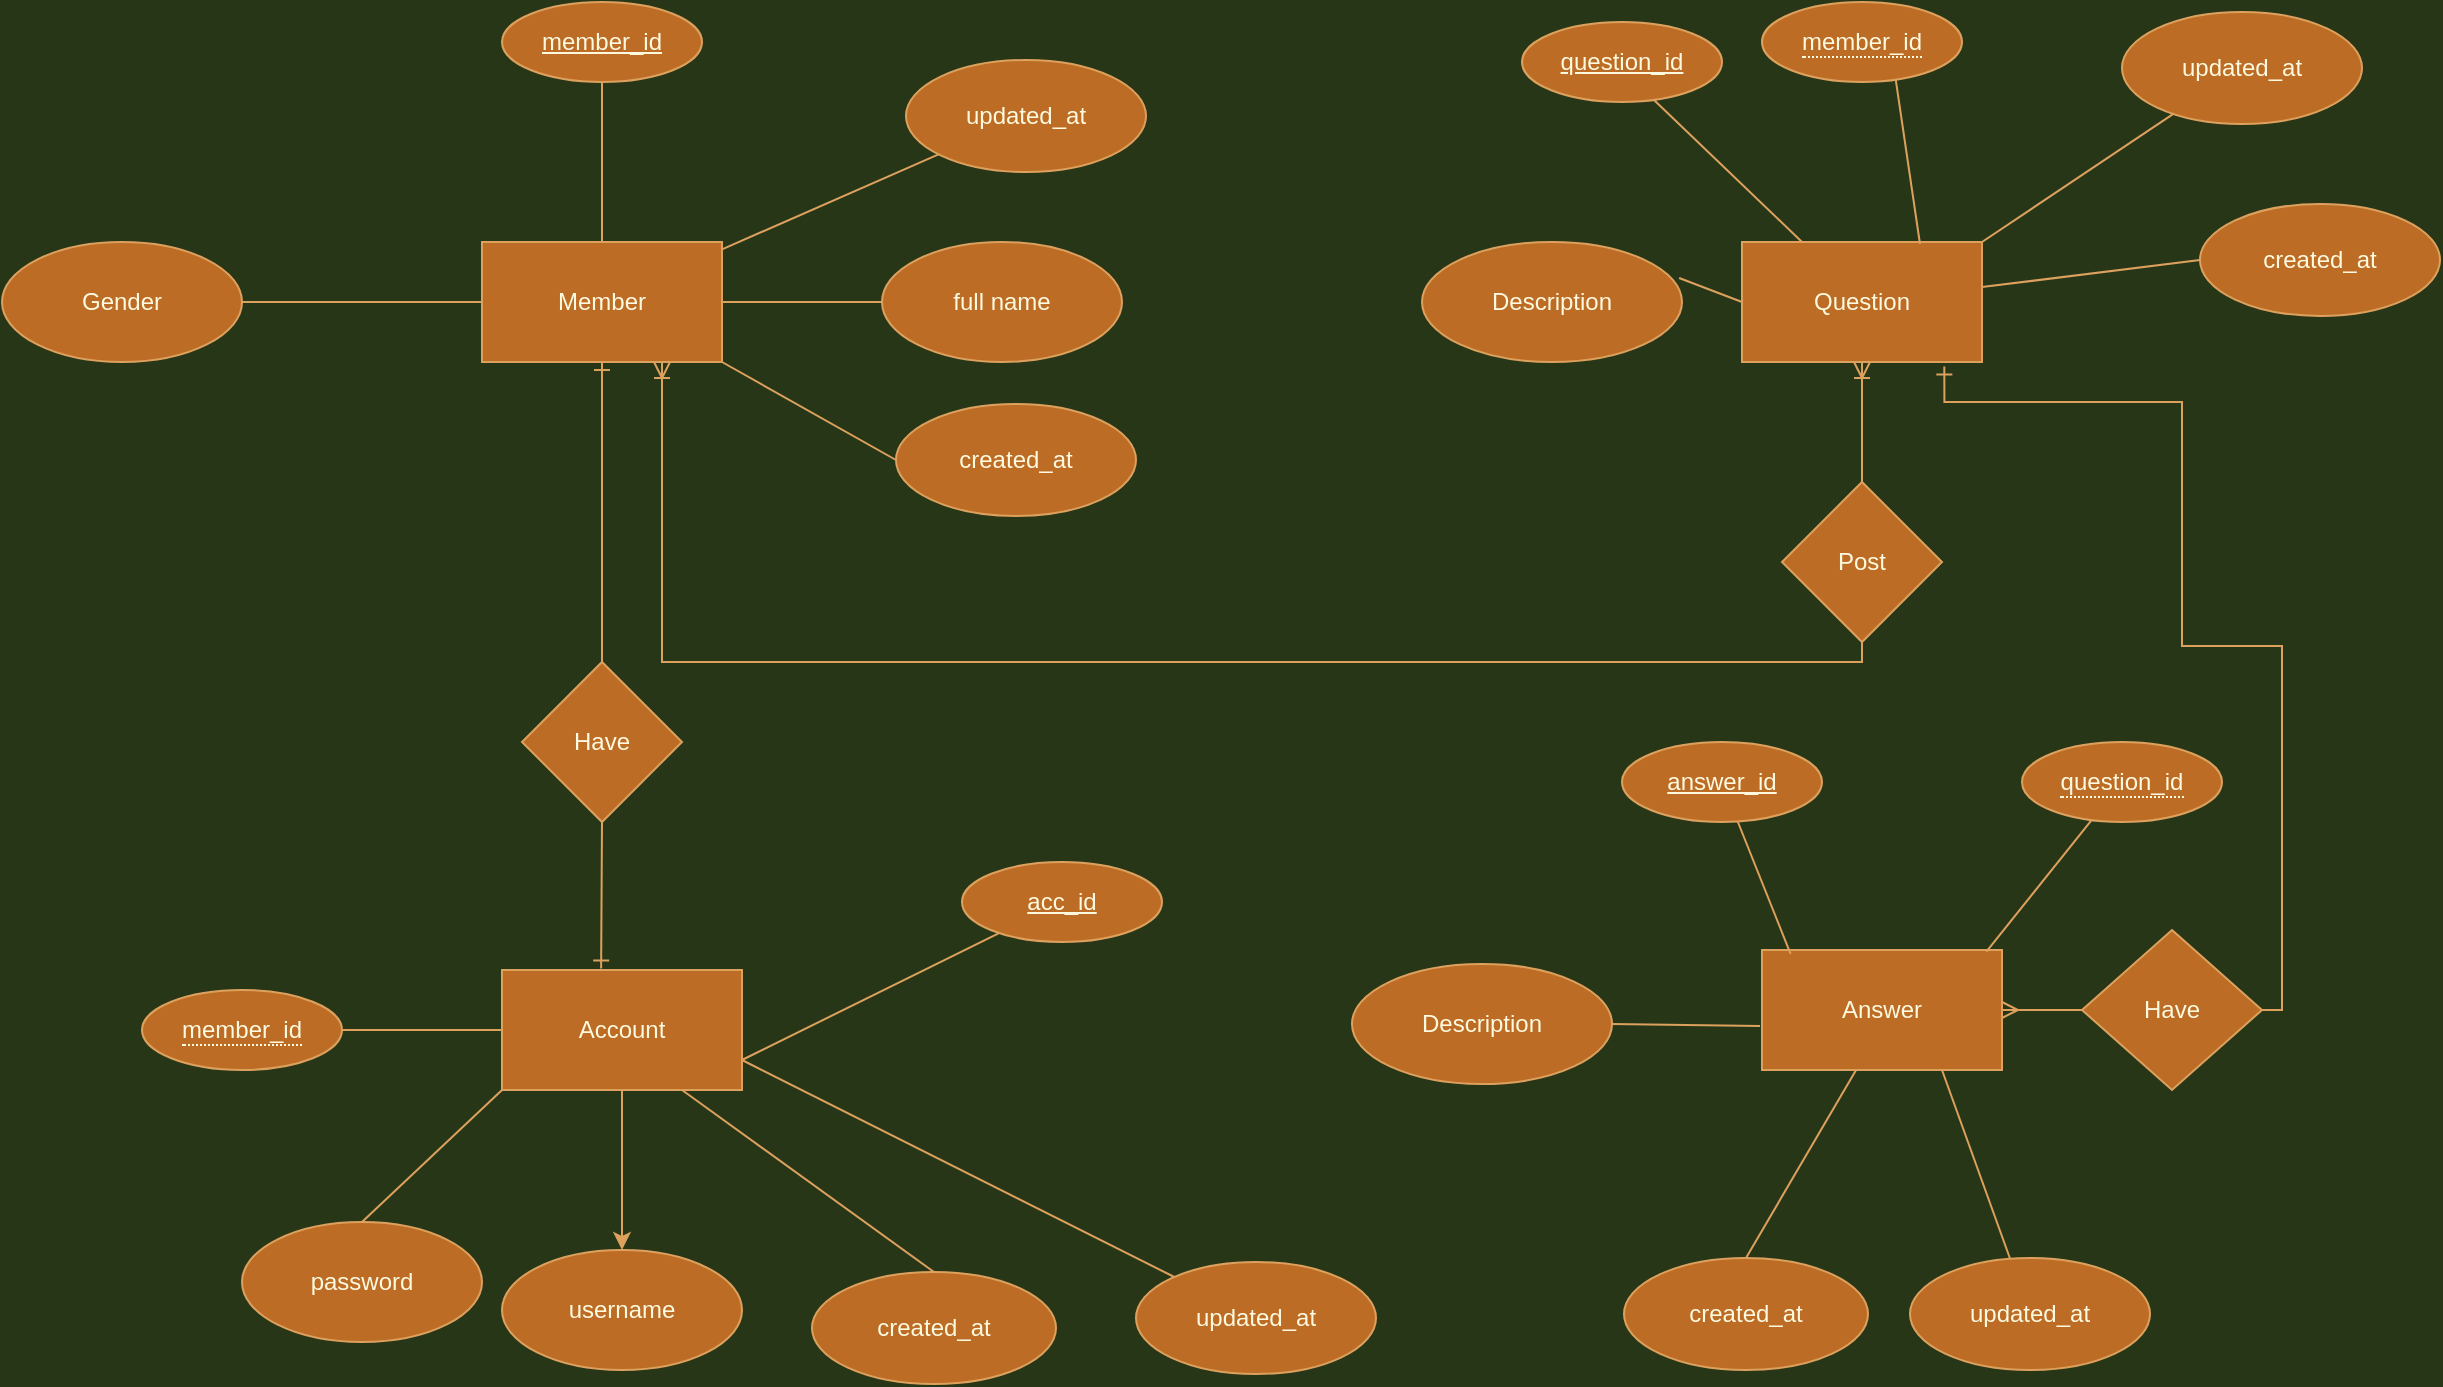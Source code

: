 <mxfile version="20.3.0" type="device"><diagram id="TpfQqqrfPyLulLzcNpLo" name="Page-1"><mxGraphModel dx="2425" dy="1075" grid="0" gridSize="10" guides="1" tooltips="1" connect="1" arrows="1" fold="1" page="1" pageScale="1" pageWidth="850" pageHeight="1100" background="#283618" math="0" shadow="0"><root><mxCell id="0"/><mxCell id="1" parent="0"/><mxCell id="N3mUAG9GsW8IeaY2xZnc-1" value="Member" style="rounded=0;whiteSpace=wrap;html=1;fillColor=#BC6C25;strokeColor=#DDA15E;fontColor=#FEFAE0;" vertex="1" parent="1"><mxGeometry x="110" y="240" width="120" height="60" as="geometry"/></mxCell><mxCell id="N3mUAG9GsW8IeaY2xZnc-4" value="member_id" style="ellipse;whiteSpace=wrap;html=1;align=center;fontStyle=4;fillColor=#BC6C25;strokeColor=#DDA15E;fontColor=#FEFAE0;" vertex="1" parent="1"><mxGeometry x="120" y="120" width="100" height="40" as="geometry"/></mxCell><mxCell id="N3mUAG9GsW8IeaY2xZnc-5" value="full name" style="ellipse;whiteSpace=wrap;html=1;rounded=0;fillColor=#BC6C25;strokeColor=#DDA15E;fontColor=#FEFAE0;" vertex="1" parent="1"><mxGeometry x="310" y="240" width="120" height="60" as="geometry"/></mxCell><mxCell id="N3mUAG9GsW8IeaY2xZnc-7" value="Gender" style="ellipse;whiteSpace=wrap;html=1;rounded=0;fillColor=#BC6C25;strokeColor=#DDA15E;fontColor=#FEFAE0;" vertex="1" parent="1"><mxGeometry x="-130" y="240" width="120" height="60" as="geometry"/></mxCell><mxCell id="N3mUAG9GsW8IeaY2xZnc-11" value="Have" style="rhombus;whiteSpace=wrap;html=1;rounded=0;fillColor=#BC6C25;strokeColor=#DDA15E;fontColor=#FEFAE0;" vertex="1" parent="1"><mxGeometry x="130" y="450" width="80" height="80" as="geometry"/></mxCell><mxCell id="N3mUAG9GsW8IeaY2xZnc-19" value="" style="edgeStyle=orthogonalEdgeStyle;rounded=0;orthogonalLoop=1;jettySize=auto;html=1;labelBackgroundColor=#283618;strokeColor=#DDA15E;fontColor=#FEFAE0;" edge="1" parent="1" source="N3mUAG9GsW8IeaY2xZnc-13" target="N3mUAG9GsW8IeaY2xZnc-18"><mxGeometry relative="1" as="geometry"/></mxCell><mxCell id="N3mUAG9GsW8IeaY2xZnc-13" value="Account" style="whiteSpace=wrap;html=1;rounded=0;fillColor=#BC6C25;strokeColor=#DDA15E;fontColor=#FEFAE0;" vertex="1" parent="1"><mxGeometry x="120" y="604" width="120" height="60" as="geometry"/></mxCell><mxCell id="N3mUAG9GsW8IeaY2xZnc-17" value="acc_id" style="ellipse;whiteSpace=wrap;html=1;align=center;fontStyle=4;fillColor=#BC6C25;strokeColor=#DDA15E;fontColor=#FEFAE0;" vertex="1" parent="1"><mxGeometry x="350" y="550" width="100" height="40" as="geometry"/></mxCell><mxCell id="N3mUAG9GsW8IeaY2xZnc-18" value="username" style="ellipse;whiteSpace=wrap;html=1;rounded=0;fillColor=#BC6C25;strokeColor=#DDA15E;fontColor=#FEFAE0;" vertex="1" parent="1"><mxGeometry x="120" y="744" width="120" height="60" as="geometry"/></mxCell><mxCell id="N3mUAG9GsW8IeaY2xZnc-20" value="password" style="ellipse;whiteSpace=wrap;html=1;rounded=0;fillColor=#BC6C25;strokeColor=#DDA15E;fontColor=#FEFAE0;" vertex="1" parent="1"><mxGeometry x="-10" y="730" width="120" height="60" as="geometry"/></mxCell><mxCell id="N3mUAG9GsW8IeaY2xZnc-26" value="" style="edgeStyle=orthogonalEdgeStyle;fontSize=12;html=1;endArrow=ERone;endFill=1;rounded=0;elbow=vertical;exitX=0.5;exitY=0;exitDx=0;exitDy=0;entryX=0.5;entryY=1;entryDx=0;entryDy=0;labelBackgroundColor=#283618;strokeColor=#DDA15E;fontColor=#FEFAE0;" edge="1" parent="1" source="N3mUAG9GsW8IeaY2xZnc-11" target="N3mUAG9GsW8IeaY2xZnc-1"><mxGeometry width="100" height="100" relative="1" as="geometry"><mxPoint x="340" y="590" as="sourcePoint"/><mxPoint x="170" y="310" as="targetPoint"/></mxGeometry></mxCell><mxCell id="N3mUAG9GsW8IeaY2xZnc-27" value="" style="fontSize=12;html=1;endArrow=ERone;endFill=1;rounded=0;elbow=vertical;exitX=0.5;exitY=1;exitDx=0;exitDy=0;entryX=0.413;entryY=-0.012;entryDx=0;entryDy=0;entryPerimeter=0;labelBackgroundColor=#283618;strokeColor=#DDA15E;fontColor=#FEFAE0;" edge="1" parent="1" source="N3mUAG9GsW8IeaY2xZnc-11" target="N3mUAG9GsW8IeaY2xZnc-13"><mxGeometry width="100" height="100" relative="1" as="geometry"><mxPoint x="170" y="540" as="sourcePoint"/><mxPoint x="170" y="600" as="targetPoint"/></mxGeometry></mxCell><mxCell id="N3mUAG9GsW8IeaY2xZnc-30" value="&lt;span style=&quot;border-bottom: 1px dotted&quot;&gt;member_id&lt;/span&gt;" style="ellipse;whiteSpace=wrap;html=1;align=center;fillColor=#BC6C25;strokeColor=#DDA15E;fontColor=#FEFAE0;" vertex="1" parent="1"><mxGeometry x="-60" y="614" width="100" height="40" as="geometry"/></mxCell><mxCell id="N3mUAG9GsW8IeaY2xZnc-34" value="Question" style="rounded=0;whiteSpace=wrap;html=1;fillColor=#BC6C25;strokeColor=#DDA15E;fontColor=#FEFAE0;" vertex="1" parent="1"><mxGeometry x="740" y="240" width="120" height="60" as="geometry"/></mxCell><mxCell id="N3mUAG9GsW8IeaY2xZnc-40" value="&lt;span style=&quot;border-bottom: 1px dotted&quot;&gt;member_id&lt;/span&gt;" style="ellipse;whiteSpace=wrap;html=1;align=center;fillColor=#BC6C25;strokeColor=#DDA15E;fontColor=#FEFAE0;" vertex="1" parent="1"><mxGeometry x="750" y="120" width="100" height="40" as="geometry"/></mxCell><mxCell id="N3mUAG9GsW8IeaY2xZnc-41" value="" style="edgeStyle=orthogonalEdgeStyle;fontSize=12;html=1;endArrow=ERoneToMany;endFill=0;startArrow=none;rounded=0;elbow=vertical;exitX=0.5;exitY=0;exitDx=0;exitDy=0;labelBackgroundColor=#283618;strokeColor=#DDA15E;fontColor=#FEFAE0;" edge="1" parent="1" source="N3mUAG9GsW8IeaY2xZnc-42"><mxGeometry width="100" height="100" relative="1" as="geometry"><mxPoint x="800" y="420" as="sourcePoint"/><mxPoint x="800" y="300" as="targetPoint"/></mxGeometry></mxCell><mxCell id="N3mUAG9GsW8IeaY2xZnc-42" value="Post" style="rhombus;whiteSpace=wrap;html=1;rounded=0;fillColor=#BC6C25;strokeColor=#DDA15E;fontColor=#FEFAE0;" vertex="1" parent="1"><mxGeometry x="760" y="360" width="80" height="80" as="geometry"/></mxCell><mxCell id="N3mUAG9GsW8IeaY2xZnc-44" value="" style="edgeStyle=orthogonalEdgeStyle;fontSize=12;html=1;endArrow=none;endFill=1;startArrow=ERoneToMany;rounded=0;elbow=vertical;exitX=0.75;exitY=1;exitDx=0;exitDy=0;startFill=0;labelBackgroundColor=#283618;strokeColor=#DDA15E;fontColor=#FEFAE0;" edge="1" parent="1" source="N3mUAG9GsW8IeaY2xZnc-1" target="N3mUAG9GsW8IeaY2xZnc-42"><mxGeometry width="100" height="100" relative="1" as="geometry"><mxPoint x="200" y="330" as="sourcePoint"/><mxPoint x="800" y="300" as="targetPoint"/><Array as="points"><mxPoint x="200" y="450"/><mxPoint x="800" y="450"/></Array></mxGeometry></mxCell><mxCell id="N3mUAG9GsW8IeaY2xZnc-45" value="Description" style="ellipse;whiteSpace=wrap;html=1;rounded=0;fillColor=#BC6C25;strokeColor=#DDA15E;fontColor=#FEFAE0;" vertex="1" parent="1"><mxGeometry x="580" y="240" width="130" height="60" as="geometry"/></mxCell><mxCell id="N3mUAG9GsW8IeaY2xZnc-49" value="question_id" style="ellipse;whiteSpace=wrap;html=1;align=center;fontStyle=4;fillColor=#BC6C25;strokeColor=#DDA15E;fontColor=#FEFAE0;" vertex="1" parent="1"><mxGeometry x="630" y="130" width="100" height="40" as="geometry"/></mxCell><mxCell id="N3mUAG9GsW8IeaY2xZnc-51" value="Answer" style="rounded=0;whiteSpace=wrap;html=1;fillColor=#BC6C25;strokeColor=#DDA15E;fontColor=#FEFAE0;" vertex="1" parent="1"><mxGeometry x="750" y="594" width="120" height="60" as="geometry"/></mxCell><mxCell id="N3mUAG9GsW8IeaY2xZnc-52" value="&lt;span style=&quot;border-bottom: 1px dotted&quot;&gt;question_id&lt;/span&gt;" style="ellipse;whiteSpace=wrap;html=1;align=center;fillColor=#BC6C25;strokeColor=#DDA15E;fontColor=#FEFAE0;" vertex="1" parent="1"><mxGeometry x="880" y="490" width="100" height="40" as="geometry"/></mxCell><mxCell id="N3mUAG9GsW8IeaY2xZnc-53" value="answer_id" style="ellipse;whiteSpace=wrap;html=1;align=center;fontStyle=4;fillColor=#BC6C25;strokeColor=#DDA15E;fontColor=#FEFAE0;" vertex="1" parent="1"><mxGeometry x="680" y="490" width="100" height="40" as="geometry"/></mxCell><mxCell id="N3mUAG9GsW8IeaY2xZnc-56" value="Description" style="ellipse;whiteSpace=wrap;html=1;rounded=0;fillColor=#BC6C25;strokeColor=#DDA15E;fontColor=#FEFAE0;" vertex="1" parent="1"><mxGeometry x="545" y="601" width="130" height="60" as="geometry"/></mxCell><mxCell id="N3mUAG9GsW8IeaY2xZnc-59" value="" style="edgeStyle=entityRelationEdgeStyle;fontSize=12;html=1;endArrow=ERmany;rounded=0;elbow=vertical;entryX=1;entryY=0.5;entryDx=0;entryDy=0;labelBackgroundColor=#283618;strokeColor=#DDA15E;fontColor=#FEFAE0;" edge="1" parent="1" source="N3mUAG9GsW8IeaY2xZnc-60" target="N3mUAG9GsW8IeaY2xZnc-51"><mxGeometry width="100" height="100" relative="1" as="geometry"><mxPoint x="960" y="660" as="sourcePoint"/><mxPoint x="580" y="350" as="targetPoint"/></mxGeometry></mxCell><mxCell id="N3mUAG9GsW8IeaY2xZnc-60" value="Have" style="rhombus;whiteSpace=wrap;html=1;rounded=0;fillColor=#BC6C25;strokeColor=#DDA15E;fontColor=#FEFAE0;" vertex="1" parent="1"><mxGeometry x="910" y="584" width="90" height="80" as="geometry"/></mxCell><mxCell id="N3mUAG9GsW8IeaY2xZnc-61" value="" style="edgeStyle=orthogonalEdgeStyle;fontSize=12;html=1;endArrow=ERone;endFill=1;rounded=0;elbow=vertical;entryX=0.843;entryY=1.037;entryDx=0;entryDy=0;exitX=1;exitY=0.5;exitDx=0;exitDy=0;entryPerimeter=0;labelBackgroundColor=#283618;strokeColor=#DDA15E;fontColor=#FEFAE0;" edge="1" parent="1" source="N3mUAG9GsW8IeaY2xZnc-60" target="N3mUAG9GsW8IeaY2xZnc-34"><mxGeometry width="100" height="100" relative="1" as="geometry"><mxPoint x="690" y="450" as="sourcePoint"/><mxPoint x="790" y="350" as="targetPoint"/><Array as="points"><mxPoint x="1010" y="624"/><mxPoint x="1010" y="442"/><mxPoint x="960" y="442"/><mxPoint x="960" y="320"/><mxPoint x="841" y="320"/></Array></mxGeometry></mxCell><mxCell id="N3mUAG9GsW8IeaY2xZnc-63" value="created_at" style="ellipse;whiteSpace=wrap;html=1;rounded=0;fillColor=#BC6C25;strokeColor=#DDA15E;fontColor=#FEFAE0;" vertex="1" parent="1"><mxGeometry x="317" y="321" width="120" height="56" as="geometry"/></mxCell><mxCell id="N3mUAG9GsW8IeaY2xZnc-64" value="updated_at" style="ellipse;whiteSpace=wrap;html=1;rounded=0;fillColor=#BC6C25;strokeColor=#DDA15E;fontColor=#FEFAE0;" vertex="1" parent="1"><mxGeometry x="322" y="149" width="120" height="56" as="geometry"/></mxCell><mxCell id="N3mUAG9GsW8IeaY2xZnc-65" value="" style="endArrow=none;html=1;rounded=0;shadow=0;elbow=vertical;labelBackgroundColor=#283618;strokeColor=#DDA15E;fontColor=#FEFAE0;" edge="1" parent="1" source="N3mUAG9GsW8IeaY2xZnc-1" target="N3mUAG9GsW8IeaY2xZnc-64"><mxGeometry relative="1" as="geometry"><mxPoint x="421" y="469" as="sourcePoint"/><mxPoint x="581" y="469" as="targetPoint"/></mxGeometry></mxCell><mxCell id="N3mUAG9GsW8IeaY2xZnc-66" value="" style="endArrow=none;html=1;rounded=0;shadow=0;elbow=vertical;exitX=1;exitY=1;exitDx=0;exitDy=0;entryX=0;entryY=0.5;entryDx=0;entryDy=0;labelBackgroundColor=#283618;strokeColor=#DDA15E;fontColor=#FEFAE0;" edge="1" parent="1" source="N3mUAG9GsW8IeaY2xZnc-1" target="N3mUAG9GsW8IeaY2xZnc-63"><mxGeometry relative="1" as="geometry"><mxPoint x="240" y="253.666" as="sourcePoint"/><mxPoint x="348.242" y="206.158" as="targetPoint"/></mxGeometry></mxCell><mxCell id="N3mUAG9GsW8IeaY2xZnc-67" value="" style="endArrow=none;html=1;rounded=0;shadow=0;elbow=vertical;exitX=1;exitY=0.5;exitDx=0;exitDy=0;labelBackgroundColor=#283618;strokeColor=#DDA15E;fontColor=#FEFAE0;" edge="1" parent="1" source="N3mUAG9GsW8IeaY2xZnc-1" target="N3mUAG9GsW8IeaY2xZnc-5"><mxGeometry relative="1" as="geometry"><mxPoint x="240" y="253.666" as="sourcePoint"/><mxPoint x="348.242" y="206.158" as="targetPoint"/></mxGeometry></mxCell><mxCell id="N3mUAG9GsW8IeaY2xZnc-68" value="" style="endArrow=none;html=1;rounded=0;shadow=0;elbow=vertical;exitX=0.5;exitY=0;exitDx=0;exitDy=0;entryX=0.5;entryY=1;entryDx=0;entryDy=0;labelBackgroundColor=#283618;strokeColor=#DDA15E;fontColor=#FEFAE0;" edge="1" parent="1" source="N3mUAG9GsW8IeaY2xZnc-1" target="N3mUAG9GsW8IeaY2xZnc-4"><mxGeometry relative="1" as="geometry"><mxPoint x="240" y="280" as="sourcePoint"/><mxPoint x="320" y="280" as="targetPoint"/></mxGeometry></mxCell><mxCell id="N3mUAG9GsW8IeaY2xZnc-69" value="" style="endArrow=none;html=1;rounded=0;shadow=0;elbow=vertical;exitX=0;exitY=0.5;exitDx=0;exitDy=0;labelBackgroundColor=#283618;strokeColor=#DDA15E;fontColor=#FEFAE0;" edge="1" parent="1" source="N3mUAG9GsW8IeaY2xZnc-1" target="N3mUAG9GsW8IeaY2xZnc-7"><mxGeometry relative="1" as="geometry"><mxPoint x="180" y="250" as="sourcePoint"/><mxPoint x="180" y="170" as="targetPoint"/></mxGeometry></mxCell><mxCell id="N3mUAG9GsW8IeaY2xZnc-70" value="" style="endArrow=none;html=1;rounded=0;shadow=0;elbow=vertical;exitX=1;exitY=0.5;exitDx=0;exitDy=0;entryX=0;entryY=0.5;entryDx=0;entryDy=0;labelBackgroundColor=#283618;strokeColor=#DDA15E;fontColor=#FEFAE0;" edge="1" parent="1" source="N3mUAG9GsW8IeaY2xZnc-30" target="N3mUAG9GsW8IeaY2xZnc-13"><mxGeometry relative="1" as="geometry"><mxPoint x="240" y="310" as="sourcePoint"/><mxPoint x="327.0" y="359" as="targetPoint"/></mxGeometry></mxCell><mxCell id="N3mUAG9GsW8IeaY2xZnc-71" value="" style="endArrow=none;html=1;rounded=0;shadow=0;elbow=vertical;exitX=0.5;exitY=0;exitDx=0;exitDy=0;entryX=0;entryY=1;entryDx=0;entryDy=0;labelBackgroundColor=#283618;strokeColor=#DDA15E;fontColor=#FEFAE0;" edge="1" parent="1" source="N3mUAG9GsW8IeaY2xZnc-20" target="N3mUAG9GsW8IeaY2xZnc-13"><mxGeometry relative="1" as="geometry"><mxPoint x="240" y="310" as="sourcePoint"/><mxPoint x="327.0" y="359" as="targetPoint"/></mxGeometry></mxCell><mxCell id="N3mUAG9GsW8IeaY2xZnc-72" value="" style="endArrow=none;html=1;rounded=0;shadow=0;elbow=vertical;exitX=1;exitY=0.75;exitDx=0;exitDy=0;labelBackgroundColor=#283618;strokeColor=#DDA15E;fontColor=#FEFAE0;" edge="1" parent="1" source="N3mUAG9GsW8IeaY2xZnc-13" target="N3mUAG9GsW8IeaY2xZnc-17"><mxGeometry relative="1" as="geometry"><mxPoint x="254" y="662" as="sourcePoint"/><mxPoint x="327.0" y="359" as="targetPoint"/></mxGeometry></mxCell><mxCell id="N3mUAG9GsW8IeaY2xZnc-73" value="" style="endArrow=none;html=1;rounded=0;shadow=0;elbow=vertical;exitX=1;exitY=0.5;exitDx=0;exitDy=0;labelBackgroundColor=#283618;strokeColor=#DDA15E;fontColor=#FEFAE0;" edge="1" parent="1" source="N3mUAG9GsW8IeaY2xZnc-56"><mxGeometry relative="1" as="geometry"><mxPoint x="484" y="659" as="sourcePoint"/><mxPoint x="749" y="632" as="targetPoint"/></mxGeometry></mxCell><mxCell id="N3mUAG9GsW8IeaY2xZnc-74" value="" style="endArrow=none;html=1;rounded=0;shadow=0;elbow=vertical;entryX=0.119;entryY=0.032;entryDx=0;entryDy=0;entryPerimeter=0;labelBackgroundColor=#283618;strokeColor=#DDA15E;fontColor=#FEFAE0;" edge="1" parent="1" source="N3mUAG9GsW8IeaY2xZnc-53" target="N3mUAG9GsW8IeaY2xZnc-51"><mxGeometry relative="1" as="geometry"><mxPoint x="714" y="573" as="sourcePoint"/><mxPoint x="759" y="642" as="targetPoint"/></mxGeometry></mxCell><mxCell id="N3mUAG9GsW8IeaY2xZnc-75" value="" style="endArrow=none;html=1;rounded=0;shadow=0;elbow=vertical;entryX=0.935;entryY=0.014;entryDx=0;entryDy=0;entryPerimeter=0;labelBackgroundColor=#283618;strokeColor=#DDA15E;fontColor=#FEFAE0;" edge="1" parent="1" source="N3mUAG9GsW8IeaY2xZnc-52" target="N3mUAG9GsW8IeaY2xZnc-51"><mxGeometry relative="1" as="geometry"><mxPoint x="916" y="540" as="sourcePoint"/><mxPoint x="774.28" y="605.92" as="targetPoint"/></mxGeometry></mxCell><mxCell id="N3mUAG9GsW8IeaY2xZnc-76" value="" style="endArrow=none;html=1;rounded=0;shadow=0;elbow=vertical;exitX=0.669;exitY=0.976;exitDx=0;exitDy=0;exitPerimeter=0;labelBackgroundColor=#283618;strokeColor=#DDA15E;fontColor=#FEFAE0;" edge="1" parent="1" source="N3mUAG9GsW8IeaY2xZnc-40"><mxGeometry relative="1" as="geometry"><mxPoint x="924.761" y="539.048" as="sourcePoint"/><mxPoint x="829" y="241" as="targetPoint"/></mxGeometry></mxCell><mxCell id="N3mUAG9GsW8IeaY2xZnc-77" value="" style="endArrow=none;html=1;rounded=0;shadow=0;elbow=vertical;entryX=0.25;entryY=0;entryDx=0;entryDy=0;labelBackgroundColor=#283618;strokeColor=#DDA15E;fontColor=#FEFAE0;" edge="1" parent="1" target="N3mUAG9GsW8IeaY2xZnc-34"><mxGeometry relative="1" as="geometry"><mxPoint x="696" y="169" as="sourcePoint"/><mxPoint x="819" y="240" as="targetPoint"/></mxGeometry></mxCell><mxCell id="N3mUAG9GsW8IeaY2xZnc-79" value="" style="endArrow=none;html=1;rounded=0;shadow=0;elbow=vertical;entryX=0;entryY=0.5;entryDx=0;entryDy=0;exitX=0.989;exitY=0.3;exitDx=0;exitDy=0;exitPerimeter=0;labelBackgroundColor=#283618;strokeColor=#DDA15E;fontColor=#FEFAE0;" edge="1" parent="1" source="N3mUAG9GsW8IeaY2xZnc-45" target="N3mUAG9GsW8IeaY2xZnc-34"><mxGeometry relative="1" as="geometry"><mxPoint x="706" y="179" as="sourcePoint"/><mxPoint x="780" y="250" as="targetPoint"/></mxGeometry></mxCell><mxCell id="N3mUAG9GsW8IeaY2xZnc-80" value="created_at" style="ellipse;whiteSpace=wrap;html=1;rounded=0;fillColor=#BC6C25;strokeColor=#DDA15E;fontColor=#FEFAE0;" vertex="1" parent="1"><mxGeometry x="969" y="221" width="120" height="56" as="geometry"/></mxCell><mxCell id="N3mUAG9GsW8IeaY2xZnc-81" value="updated_at" style="ellipse;whiteSpace=wrap;html=1;rounded=0;fillColor=#BC6C25;strokeColor=#DDA15E;fontColor=#FEFAE0;" vertex="1" parent="1"><mxGeometry x="930" y="125" width="120" height="56" as="geometry"/></mxCell><mxCell id="N3mUAG9GsW8IeaY2xZnc-82" value="" style="endArrow=none;html=1;rounded=0;shadow=0;elbow=vertical;exitX=1;exitY=0;exitDx=0;exitDy=0;labelBackgroundColor=#283618;strokeColor=#DDA15E;fontColor=#FEFAE0;" edge="1" parent="1" target="N3mUAG9GsW8IeaY2xZnc-81" source="N3mUAG9GsW8IeaY2xZnc-34"><mxGeometry relative="1" as="geometry"><mxPoint x="900" y="190.694" as="sourcePoint"/><mxPoint x="1251" y="416" as="targetPoint"/></mxGeometry></mxCell><mxCell id="N3mUAG9GsW8IeaY2xZnc-83" value="" style="endArrow=none;html=1;rounded=0;shadow=0;elbow=vertical;entryX=0;entryY=0.5;entryDx=0;entryDy=0;labelBackgroundColor=#283618;strokeColor=#DDA15E;fontColor=#FEFAE0;" edge="1" parent="1" target="N3mUAG9GsW8IeaY2xZnc-80" source="N3mUAG9GsW8IeaY2xZnc-34"><mxGeometry relative="1" as="geometry"><mxPoint x="900" y="247" as="sourcePoint"/><mxPoint x="1018.242" y="153.158" as="targetPoint"/></mxGeometry></mxCell><mxCell id="N3mUAG9GsW8IeaY2xZnc-84" value="created_at" style="ellipse;whiteSpace=wrap;html=1;rounded=0;fillColor=#BC6C25;strokeColor=#DDA15E;fontColor=#FEFAE0;" vertex="1" parent="1"><mxGeometry x="681" y="748" width="122" height="56" as="geometry"/></mxCell><mxCell id="N3mUAG9GsW8IeaY2xZnc-85" value="updated_at" style="ellipse;whiteSpace=wrap;html=1;rounded=0;fillColor=#BC6C25;strokeColor=#DDA15E;fontColor=#FEFAE0;" vertex="1" parent="1"><mxGeometry x="824" y="748" width="120" height="56" as="geometry"/></mxCell><mxCell id="N3mUAG9GsW8IeaY2xZnc-86" value="" style="endArrow=none;html=1;rounded=0;shadow=0;elbow=vertical;exitX=0.75;exitY=1;exitDx=0;exitDy=0;labelBackgroundColor=#283618;strokeColor=#DDA15E;fontColor=#FEFAE0;" edge="1" parent="1" target="N3mUAG9GsW8IeaY2xZnc-85" source="N3mUAG9GsW8IeaY2xZnc-51"><mxGeometry relative="1" as="geometry"><mxPoint x="734" y="888" as="sourcePoint"/><mxPoint x="1125" y="1064" as="targetPoint"/></mxGeometry></mxCell><mxCell id="N3mUAG9GsW8IeaY2xZnc-87" value="" style="endArrow=none;html=1;rounded=0;shadow=0;elbow=vertical;entryX=0.5;entryY=0;entryDx=0;entryDy=0;exitX=0.392;exitY=1;exitDx=0;exitDy=0;exitPerimeter=0;labelBackgroundColor=#283618;strokeColor=#DDA15E;fontColor=#FEFAE0;" edge="1" parent="1" target="N3mUAG9GsW8IeaY2xZnc-84" source="N3mUAG9GsW8IeaY2xZnc-51"><mxGeometry relative="1" as="geometry"><mxPoint x="734" y="911.636" as="sourcePoint"/><mxPoint x="892.242" y="801.158" as="targetPoint"/></mxGeometry></mxCell><mxCell id="N3mUAG9GsW8IeaY2xZnc-88" value="created_at" style="ellipse;whiteSpace=wrap;html=1;rounded=0;fillColor=#BC6C25;strokeColor=#DDA15E;fontColor=#FEFAE0;" vertex="1" parent="1"><mxGeometry x="275" y="755" width="122" height="56" as="geometry"/></mxCell><mxCell id="N3mUAG9GsW8IeaY2xZnc-89" value="updated_at" style="ellipse;whiteSpace=wrap;html=1;rounded=0;fillColor=#BC6C25;strokeColor=#DDA15E;fontColor=#FEFAE0;" vertex="1" parent="1"><mxGeometry x="437" y="750" width="120" height="56" as="geometry"/></mxCell><mxCell id="N3mUAG9GsW8IeaY2xZnc-90" value="" style="endArrow=none;html=1;rounded=0;shadow=0;elbow=vertical;exitX=1;exitY=0.75;exitDx=0;exitDy=0;labelBackgroundColor=#283618;strokeColor=#DDA15E;fontColor=#FEFAE0;" edge="1" parent="1" target="N3mUAG9GsW8IeaY2xZnc-89" source="N3mUAG9GsW8IeaY2xZnc-13"><mxGeometry relative="1" as="geometry"><mxPoint x="434" y="661" as="sourcePoint"/><mxPoint x="719" y="1071" as="targetPoint"/></mxGeometry></mxCell><mxCell id="N3mUAG9GsW8IeaY2xZnc-91" value="" style="endArrow=none;html=1;rounded=0;shadow=0;elbow=vertical;entryX=0.5;entryY=0;entryDx=0;entryDy=0;exitX=0.75;exitY=1;exitDx=0;exitDy=0;labelBackgroundColor=#283618;strokeColor=#DDA15E;fontColor=#FEFAE0;" edge="1" parent="1" target="N3mUAG9GsW8IeaY2xZnc-88" source="N3mUAG9GsW8IeaY2xZnc-13"><mxGeometry relative="1" as="geometry"><mxPoint x="391.04" y="661" as="sourcePoint"/><mxPoint x="486.242" y="808.158" as="targetPoint"/></mxGeometry></mxCell></root></mxGraphModel></diagram></mxfile>